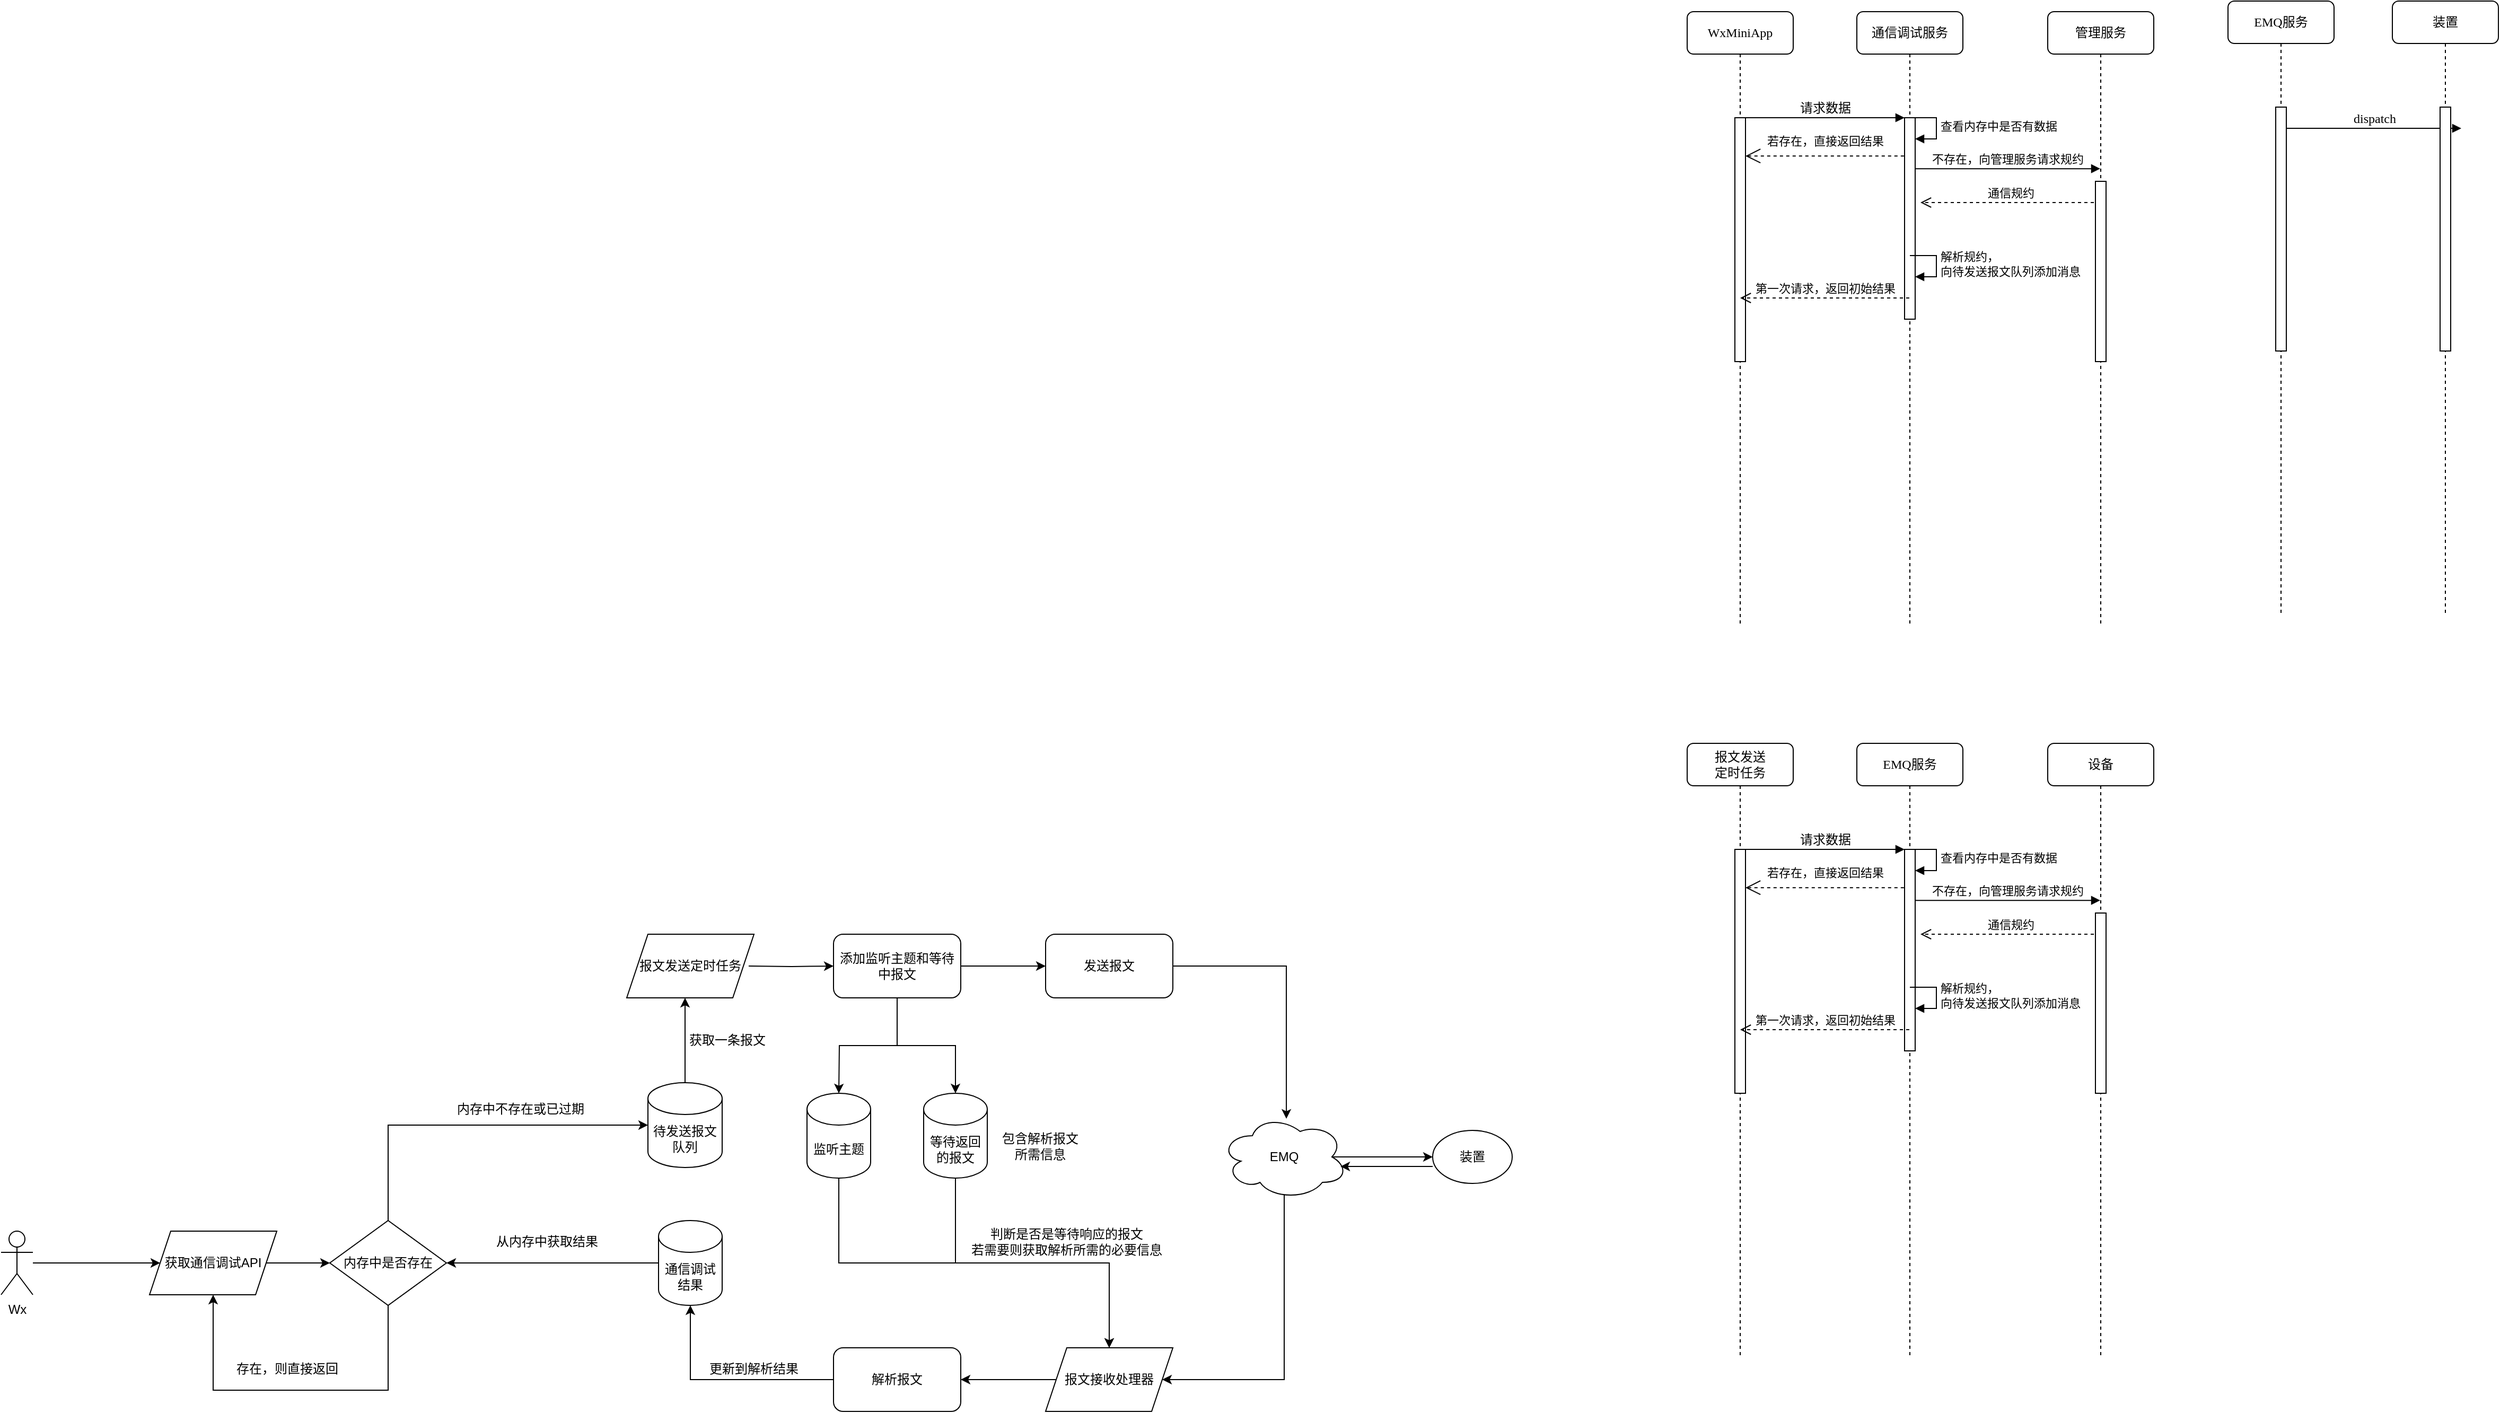 <mxfile version="14.2.4" type="github">
  <diagram name="Page-1" id="13e1069c-82ec-6db2-03f1-153e76fe0fe0">
    <mxGraphModel dx="3823" dy="905" grid="1" gridSize="10" guides="1" tooltips="1" connect="1" arrows="1" fold="1" page="1" pageScale="1" pageWidth="1100" pageHeight="850" background="#ffffff" math="0" shadow="0">
      <root>
        <mxCell id="0" />
        <mxCell id="1" parent="0" />
        <mxCell id="P9kjovQ-LpbU41VSsLbJ-1" value="" style="html=1;points=[];perimeter=orthogonalPerimeter;rounded=0;shadow=0;comic=0;labelBackgroundColor=none;strokeWidth=1;fontFamily=Verdana;fontSize=12;align=center;" vertex="1" parent="1">
          <mxGeometry x="645" y="180" width="10" height="230" as="geometry" />
        </mxCell>
        <mxCell id="P9kjovQ-LpbU41VSsLbJ-2" value="dispatch" style="html=1;verticalAlign=bottom;endArrow=block;entryX=0;entryY=0;labelBackgroundColor=none;fontFamily=Verdana;fontSize=12;edgeStyle=elbowEdgeStyle;elbow=vertical;" edge="1" parent="1" source="P9kjovQ-LpbU41VSsLbJ-1">
          <mxGeometry relative="1" as="geometry">
            <mxPoint x="745" y="200" as="sourcePoint" />
            <mxPoint x="820" y="200.0" as="targetPoint" />
          </mxGeometry>
        </mxCell>
        <mxCell id="P9kjovQ-LpbU41VSsLbJ-4" value="EMQ服务" style="shape=umlLifeline;perimeter=lifelinePerimeter;whiteSpace=wrap;html=1;container=1;collapsible=0;recursiveResize=0;outlineConnect=0;rounded=1;shadow=0;comic=0;labelBackgroundColor=none;strokeWidth=1;fontFamily=Verdana;fontSize=12;align=center;" vertex="1" parent="1">
          <mxGeometry x="600" y="80" width="100" height="580" as="geometry" />
        </mxCell>
        <mxCell id="P9kjovQ-LpbU41VSsLbJ-5" value="" style="html=1;points=[];perimeter=orthogonalPerimeter;rounded=0;shadow=0;comic=0;labelBackgroundColor=none;strokeWidth=1;fontFamily=Verdana;fontSize=12;align=center;" vertex="1" parent="P9kjovQ-LpbU41VSsLbJ-4">
          <mxGeometry x="45" y="100" width="10" height="230" as="geometry" />
        </mxCell>
        <mxCell id="P9kjovQ-LpbU41VSsLbJ-6" value="装置" style="shape=umlLifeline;perimeter=lifelinePerimeter;whiteSpace=wrap;html=1;container=1;collapsible=0;recursiveResize=0;outlineConnect=0;rounded=1;shadow=0;comic=0;labelBackgroundColor=none;strokeWidth=1;fontFamily=Verdana;fontSize=12;align=center;" vertex="1" parent="1">
          <mxGeometry x="755" y="80" width="100" height="580" as="geometry" />
        </mxCell>
        <mxCell id="P9kjovQ-LpbU41VSsLbJ-7" value="" style="html=1;points=[];perimeter=orthogonalPerimeter;rounded=0;shadow=0;comic=0;labelBackgroundColor=none;strokeWidth=1;fontFamily=Verdana;fontSize=12;align=center;" vertex="1" parent="P9kjovQ-LpbU41VSsLbJ-6">
          <mxGeometry x="45" y="100" width="10" height="230" as="geometry" />
        </mxCell>
        <mxCell id="P9kjovQ-LpbU41VSsLbJ-23" value="通信调试服务" style="shape=umlLifeline;perimeter=lifelinePerimeter;whiteSpace=wrap;html=1;container=1;collapsible=0;recursiveResize=0;outlineConnect=0;rounded=1;shadow=0;comic=0;labelBackgroundColor=none;strokeWidth=1;fontFamily=Verdana;fontSize=12;align=center;" vertex="1" parent="1">
          <mxGeometry x="250" y="90" width="100" height="580" as="geometry" />
        </mxCell>
        <mxCell id="P9kjovQ-LpbU41VSsLbJ-24" value="" style="html=1;points=[];perimeter=orthogonalPerimeter;rounded=0;shadow=0;comic=0;labelBackgroundColor=none;strokeWidth=1;fontFamily=Verdana;fontSize=12;align=center;" vertex="1" parent="P9kjovQ-LpbU41VSsLbJ-23">
          <mxGeometry x="45" y="100" width="10" height="190" as="geometry" />
        </mxCell>
        <mxCell id="P9kjovQ-LpbU41VSsLbJ-25" value="WxMiniApp" style="shape=umlLifeline;perimeter=lifelinePerimeter;whiteSpace=wrap;html=1;container=1;collapsible=0;recursiveResize=0;outlineConnect=0;rounded=1;shadow=0;comic=0;labelBackgroundColor=none;strokeWidth=1;fontFamily=Verdana;fontSize=12;align=center;" vertex="1" parent="P9kjovQ-LpbU41VSsLbJ-23">
          <mxGeometry x="-160" width="100" height="580" as="geometry" />
        </mxCell>
        <mxCell id="P9kjovQ-LpbU41VSsLbJ-26" value="" style="html=1;points=[];perimeter=orthogonalPerimeter;rounded=0;shadow=0;comic=0;labelBackgroundColor=none;strokeWidth=1;fontFamily=Verdana;fontSize=12;align=center;" vertex="1" parent="P9kjovQ-LpbU41VSsLbJ-25">
          <mxGeometry x="45" y="100" width="10" height="230" as="geometry" />
        </mxCell>
        <mxCell id="P9kjovQ-LpbU41VSsLbJ-36" value="第一次请求，返回初始结果" style="html=1;verticalAlign=bottom;endArrow=open;dashed=1;endSize=8;" edge="1" parent="P9kjovQ-LpbU41VSsLbJ-25" source="P9kjovQ-LpbU41VSsLbJ-23">
          <mxGeometry relative="1" as="geometry">
            <mxPoint x="130" y="270" as="sourcePoint" />
            <mxPoint x="50" y="270" as="targetPoint" />
          </mxGeometry>
        </mxCell>
        <mxCell id="P9kjovQ-LpbU41VSsLbJ-27" value="若存在，直接返回结果" style="endArrow=open;endSize=12;dashed=1;html=1;exitX=-0.06;exitY=0.19;exitDx=0;exitDy=0;exitPerimeter=0;" edge="1" parent="P9kjovQ-LpbU41VSsLbJ-23" source="P9kjovQ-LpbU41VSsLbJ-24" target="P9kjovQ-LpbU41VSsLbJ-26">
          <mxGeometry x="-0.005" y="-14" width="160" relative="1" as="geometry">
            <mxPoint x="-90" y="150" as="sourcePoint" />
            <mxPoint x="70" y="150" as="targetPoint" />
            <mxPoint as="offset" />
          </mxGeometry>
        </mxCell>
        <mxCell id="P9kjovQ-LpbU41VSsLbJ-28" value="&lt;div&gt;请求数据&lt;/div&gt;" style="html=1;verticalAlign=bottom;endArrow=block;entryX=0;entryY=0;labelBackgroundColor=none;fontFamily=Verdana;fontSize=12;edgeStyle=elbowEdgeStyle;elbow=vertical;" edge="1" parent="P9kjovQ-LpbU41VSsLbJ-23" source="P9kjovQ-LpbU41VSsLbJ-26" target="P9kjovQ-LpbU41VSsLbJ-24">
          <mxGeometry relative="1" as="geometry">
            <mxPoint x="-20" y="110" as="sourcePoint" />
          </mxGeometry>
        </mxCell>
        <mxCell id="P9kjovQ-LpbU41VSsLbJ-29" value="查看内存中是否有数据" style="edgeStyle=orthogonalEdgeStyle;html=1;align=left;spacingLeft=2;endArrow=block;rounded=0;entryX=1;entryY=0;" edge="1" parent="P9kjovQ-LpbU41VSsLbJ-23">
          <mxGeometry relative="1" as="geometry">
            <mxPoint x="50" y="100" as="sourcePoint" />
            <Array as="points">
              <mxPoint x="75" y="100" />
            </Array>
            <mxPoint x="55.0" y="120" as="targetPoint" />
          </mxGeometry>
        </mxCell>
        <mxCell id="P9kjovQ-LpbU41VSsLbJ-33" value="通信规约" style="html=1;verticalAlign=bottom;endArrow=open;dashed=1;endSize=8;" edge="1" parent="P9kjovQ-LpbU41VSsLbJ-23" source="P9kjovQ-LpbU41VSsLbJ-30">
          <mxGeometry relative="1" as="geometry">
            <mxPoint x="140" y="180" as="sourcePoint" />
            <mxPoint x="60" y="180" as="targetPoint" />
          </mxGeometry>
        </mxCell>
        <mxCell id="P9kjovQ-LpbU41VSsLbJ-35" value="&lt;div&gt;解析规约，&lt;/div&gt;&lt;div&gt;向待发送报文队列添加消息&lt;/div&gt;" style="edgeStyle=orthogonalEdgeStyle;html=1;align=left;spacingLeft=2;endArrow=block;rounded=0;entryX=1;entryY=0;" edge="1" parent="P9kjovQ-LpbU41VSsLbJ-23">
          <mxGeometry relative="1" as="geometry">
            <mxPoint x="50" y="230" as="sourcePoint" />
            <Array as="points">
              <mxPoint x="75" y="230" />
            </Array>
            <mxPoint x="55" y="250" as="targetPoint" />
          </mxGeometry>
        </mxCell>
        <mxCell id="P9kjovQ-LpbU41VSsLbJ-30" value="管理服务" style="shape=umlLifeline;perimeter=lifelinePerimeter;whiteSpace=wrap;html=1;container=1;collapsible=0;recursiveResize=0;outlineConnect=0;rounded=1;shadow=0;comic=0;labelBackgroundColor=none;strokeWidth=1;fontFamily=Verdana;fontSize=12;align=center;" vertex="1" parent="1">
          <mxGeometry x="430" y="90" width="100" height="580" as="geometry" />
        </mxCell>
        <mxCell id="P9kjovQ-LpbU41VSsLbJ-31" value="" style="html=1;points=[];perimeter=orthogonalPerimeter;rounded=0;shadow=0;comic=0;labelBackgroundColor=none;strokeWidth=1;fontFamily=Verdana;fontSize=12;align=center;" vertex="1" parent="P9kjovQ-LpbU41VSsLbJ-30">
          <mxGeometry x="45" y="160" width="10" height="170" as="geometry" />
        </mxCell>
        <mxCell id="P9kjovQ-LpbU41VSsLbJ-32" value="不存在，向管理服务请求规约" style="html=1;verticalAlign=bottom;endArrow=block;exitX=0.957;exitY=0.253;exitDx=0;exitDy=0;exitPerimeter=0;" edge="1" parent="1" source="P9kjovQ-LpbU41VSsLbJ-24" target="P9kjovQ-LpbU41VSsLbJ-30">
          <mxGeometry width="80" relative="1" as="geometry">
            <mxPoint x="300" y="240" as="sourcePoint" />
            <mxPoint x="380" y="240" as="targetPoint" />
          </mxGeometry>
        </mxCell>
        <mxCell id="P9kjovQ-LpbU41VSsLbJ-37" value="EMQ服务" style="shape=umlLifeline;perimeter=lifelinePerimeter;whiteSpace=wrap;html=1;container=1;collapsible=0;recursiveResize=0;outlineConnect=0;rounded=1;shadow=0;comic=0;labelBackgroundColor=none;strokeWidth=1;fontFamily=Verdana;fontSize=12;align=center;" vertex="1" parent="1">
          <mxGeometry x="250" y="780" width="100" height="580" as="geometry" />
        </mxCell>
        <mxCell id="P9kjovQ-LpbU41VSsLbJ-38" value="" style="html=1;points=[];perimeter=orthogonalPerimeter;rounded=0;shadow=0;comic=0;labelBackgroundColor=none;strokeWidth=1;fontFamily=Verdana;fontSize=12;align=center;" vertex="1" parent="P9kjovQ-LpbU41VSsLbJ-37">
          <mxGeometry x="45" y="100" width="10" height="190" as="geometry" />
        </mxCell>
        <mxCell id="P9kjovQ-LpbU41VSsLbJ-39" value="&lt;div&gt;报文发送&lt;/div&gt;&lt;div&gt;定时任务&lt;/div&gt;" style="shape=umlLifeline;perimeter=lifelinePerimeter;whiteSpace=wrap;html=1;container=1;collapsible=0;recursiveResize=0;outlineConnect=0;rounded=1;shadow=0;comic=0;labelBackgroundColor=none;strokeWidth=1;fontFamily=Verdana;fontSize=12;align=center;" vertex="1" parent="P9kjovQ-LpbU41VSsLbJ-37">
          <mxGeometry x="-160" width="100" height="580" as="geometry" />
        </mxCell>
        <mxCell id="P9kjovQ-LpbU41VSsLbJ-40" value="" style="html=1;points=[];perimeter=orthogonalPerimeter;rounded=0;shadow=0;comic=0;labelBackgroundColor=none;strokeWidth=1;fontFamily=Verdana;fontSize=12;align=center;" vertex="1" parent="P9kjovQ-LpbU41VSsLbJ-39">
          <mxGeometry x="45" y="100" width="10" height="230" as="geometry" />
        </mxCell>
        <mxCell id="P9kjovQ-LpbU41VSsLbJ-41" value="第一次请求，返回初始结果" style="html=1;verticalAlign=bottom;endArrow=open;dashed=1;endSize=8;" edge="1" parent="P9kjovQ-LpbU41VSsLbJ-39" source="P9kjovQ-LpbU41VSsLbJ-37">
          <mxGeometry relative="1" as="geometry">
            <mxPoint x="130" y="270" as="sourcePoint" />
            <mxPoint x="50" y="270" as="targetPoint" />
          </mxGeometry>
        </mxCell>
        <mxCell id="P9kjovQ-LpbU41VSsLbJ-42" value="若存在，直接返回结果" style="endArrow=open;endSize=12;dashed=1;html=1;exitX=-0.06;exitY=0.19;exitDx=0;exitDy=0;exitPerimeter=0;" edge="1" parent="P9kjovQ-LpbU41VSsLbJ-37" source="P9kjovQ-LpbU41VSsLbJ-38" target="P9kjovQ-LpbU41VSsLbJ-40">
          <mxGeometry x="-0.005" y="-14" width="160" relative="1" as="geometry">
            <mxPoint x="-90" y="150" as="sourcePoint" />
            <mxPoint x="70" y="150" as="targetPoint" />
            <mxPoint as="offset" />
          </mxGeometry>
        </mxCell>
        <mxCell id="P9kjovQ-LpbU41VSsLbJ-43" value="&lt;div&gt;请求数据&lt;/div&gt;" style="html=1;verticalAlign=bottom;endArrow=block;entryX=0;entryY=0;labelBackgroundColor=none;fontFamily=Verdana;fontSize=12;edgeStyle=elbowEdgeStyle;elbow=vertical;" edge="1" parent="P9kjovQ-LpbU41VSsLbJ-37" source="P9kjovQ-LpbU41VSsLbJ-40" target="P9kjovQ-LpbU41VSsLbJ-38">
          <mxGeometry relative="1" as="geometry">
            <mxPoint x="-20" y="110" as="sourcePoint" />
          </mxGeometry>
        </mxCell>
        <mxCell id="P9kjovQ-LpbU41VSsLbJ-44" value="查看内存中是否有数据" style="edgeStyle=orthogonalEdgeStyle;html=1;align=left;spacingLeft=2;endArrow=block;rounded=0;entryX=1;entryY=0;" edge="1" parent="P9kjovQ-LpbU41VSsLbJ-37">
          <mxGeometry relative="1" as="geometry">
            <mxPoint x="50" y="100" as="sourcePoint" />
            <Array as="points">
              <mxPoint x="75" y="100" />
            </Array>
            <mxPoint x="55.0" y="120" as="targetPoint" />
          </mxGeometry>
        </mxCell>
        <mxCell id="P9kjovQ-LpbU41VSsLbJ-45" value="通信规约" style="html=1;verticalAlign=bottom;endArrow=open;dashed=1;endSize=8;" edge="1" parent="P9kjovQ-LpbU41VSsLbJ-37" source="P9kjovQ-LpbU41VSsLbJ-47">
          <mxGeometry relative="1" as="geometry">
            <mxPoint x="140" y="180" as="sourcePoint" />
            <mxPoint x="60" y="180" as="targetPoint" />
          </mxGeometry>
        </mxCell>
        <mxCell id="P9kjovQ-LpbU41VSsLbJ-46" value="&lt;div&gt;解析规约，&lt;/div&gt;&lt;div&gt;向待发送报文队列添加消息&lt;/div&gt;" style="edgeStyle=orthogonalEdgeStyle;html=1;align=left;spacingLeft=2;endArrow=block;rounded=0;entryX=1;entryY=0;" edge="1" parent="P9kjovQ-LpbU41VSsLbJ-37">
          <mxGeometry relative="1" as="geometry">
            <mxPoint x="50" y="230" as="sourcePoint" />
            <Array as="points">
              <mxPoint x="75" y="230" />
            </Array>
            <mxPoint x="55" y="250" as="targetPoint" />
          </mxGeometry>
        </mxCell>
        <mxCell id="P9kjovQ-LpbU41VSsLbJ-47" value="设备" style="shape=umlLifeline;perimeter=lifelinePerimeter;whiteSpace=wrap;html=1;container=1;collapsible=0;recursiveResize=0;outlineConnect=0;rounded=1;shadow=0;comic=0;labelBackgroundColor=none;strokeWidth=1;fontFamily=Verdana;fontSize=12;align=center;" vertex="1" parent="1">
          <mxGeometry x="430" y="780" width="100" height="580" as="geometry" />
        </mxCell>
        <mxCell id="P9kjovQ-LpbU41VSsLbJ-48" value="" style="html=1;points=[];perimeter=orthogonalPerimeter;rounded=0;shadow=0;comic=0;labelBackgroundColor=none;strokeWidth=1;fontFamily=Verdana;fontSize=12;align=center;" vertex="1" parent="P9kjovQ-LpbU41VSsLbJ-47">
          <mxGeometry x="45" y="160" width="10" height="170" as="geometry" />
        </mxCell>
        <mxCell id="P9kjovQ-LpbU41VSsLbJ-49" value="不存在，向管理服务请求规约" style="html=1;verticalAlign=bottom;endArrow=block;exitX=0.957;exitY=0.253;exitDx=0;exitDy=0;exitPerimeter=0;" edge="1" parent="1" source="P9kjovQ-LpbU41VSsLbJ-38" target="P9kjovQ-LpbU41VSsLbJ-47">
          <mxGeometry width="80" relative="1" as="geometry">
            <mxPoint x="300" y="930" as="sourcePoint" />
            <mxPoint x="380" y="930" as="targetPoint" />
          </mxGeometry>
        </mxCell>
        <mxCell id="P9kjovQ-LpbU41VSsLbJ-59" value="" style="edgeStyle=orthogonalEdgeStyle;rounded=0;orthogonalLoop=1;jettySize=auto;html=1;" edge="1" parent="1" target="P9kjovQ-LpbU41VSsLbJ-58">
          <mxGeometry relative="1" as="geometry">
            <mxPoint x="-795.0" y="990.0" as="sourcePoint" />
          </mxGeometry>
        </mxCell>
        <mxCell id="P9kjovQ-LpbU41VSsLbJ-57" style="edgeStyle=orthogonalEdgeStyle;rounded=0;orthogonalLoop=1;jettySize=auto;html=1;exitX=0.5;exitY=0;exitDx=0;exitDy=0;exitPerimeter=0;entryX=0.5;entryY=1;entryDx=0;entryDy=0;" edge="1" parent="1" source="P9kjovQ-LpbU41VSsLbJ-51">
          <mxGeometry relative="1" as="geometry">
            <mxPoint x="-855.0" y="1020.0" as="targetPoint" />
          </mxGeometry>
        </mxCell>
        <mxCell id="P9kjovQ-LpbU41VSsLbJ-51" value="待发送报文队列" style="shape=cylinder3;whiteSpace=wrap;html=1;boundedLbl=1;backgroundOutline=1;size=15;" vertex="1" parent="1">
          <mxGeometry x="-890" y="1100" width="70" height="80" as="geometry" />
        </mxCell>
        <mxCell id="P9kjovQ-LpbU41VSsLbJ-54" value="&lt;div&gt;获取一条报文&lt;/div&gt;" style="text;html=1;strokeColor=none;fillColor=none;align=center;verticalAlign=middle;whiteSpace=wrap;rounded=0;" vertex="1" parent="1">
          <mxGeometry x="-870" y="1050" width="110" height="20" as="geometry" />
        </mxCell>
        <mxCell id="P9kjovQ-LpbU41VSsLbJ-60" style="edgeStyle=orthogonalEdgeStyle;rounded=0;orthogonalLoop=1;jettySize=auto;html=1;" edge="1" parent="1" source="P9kjovQ-LpbU41VSsLbJ-58">
          <mxGeometry relative="1" as="geometry">
            <mxPoint x="-710" y="1110.0" as="targetPoint" />
          </mxGeometry>
        </mxCell>
        <mxCell id="P9kjovQ-LpbU41VSsLbJ-63" style="edgeStyle=orthogonalEdgeStyle;rounded=0;orthogonalLoop=1;jettySize=auto;html=1;entryX=0.5;entryY=0;entryDx=0;entryDy=0;entryPerimeter=0;" edge="1" parent="1" source="P9kjovQ-LpbU41VSsLbJ-58" target="P9kjovQ-LpbU41VSsLbJ-62">
          <mxGeometry relative="1" as="geometry" />
        </mxCell>
        <mxCell id="P9kjovQ-LpbU41VSsLbJ-65" value="" style="edgeStyle=orthogonalEdgeStyle;rounded=0;orthogonalLoop=1;jettySize=auto;html=1;" edge="1" parent="1" source="P9kjovQ-LpbU41VSsLbJ-58" target="P9kjovQ-LpbU41VSsLbJ-64">
          <mxGeometry relative="1" as="geometry" />
        </mxCell>
        <mxCell id="P9kjovQ-LpbU41VSsLbJ-58" value="添加监听主题和等待中报文" style="whiteSpace=wrap;html=1;rounded=1;" vertex="1" parent="1">
          <mxGeometry x="-715" y="960" width="120" height="60" as="geometry" />
        </mxCell>
        <mxCell id="P9kjovQ-LpbU41VSsLbJ-75" style="edgeStyle=orthogonalEdgeStyle;rounded=0;orthogonalLoop=1;jettySize=auto;html=1;exitX=0.5;exitY=1;exitDx=0;exitDy=0;exitPerimeter=0;entryX=0.5;entryY=0;entryDx=0;entryDy=0;" edge="1" parent="1" source="P9kjovQ-LpbU41VSsLbJ-61" target="P9kjovQ-LpbU41VSsLbJ-73">
          <mxGeometry relative="1" as="geometry" />
        </mxCell>
        <mxCell id="P9kjovQ-LpbU41VSsLbJ-61" value="监听主题" style="shape=cylinder3;whiteSpace=wrap;html=1;boundedLbl=1;backgroundOutline=1;size=15;" vertex="1" parent="1">
          <mxGeometry x="-740" y="1110" width="60" height="80" as="geometry" />
        </mxCell>
        <mxCell id="P9kjovQ-LpbU41VSsLbJ-76" style="edgeStyle=orthogonalEdgeStyle;rounded=0;orthogonalLoop=1;jettySize=auto;html=1;exitX=0.5;exitY=1;exitDx=0;exitDy=0;exitPerimeter=0;entryX=0.5;entryY=0;entryDx=0;entryDy=0;" edge="1" parent="1" source="P9kjovQ-LpbU41VSsLbJ-62" target="P9kjovQ-LpbU41VSsLbJ-73">
          <mxGeometry relative="1" as="geometry" />
        </mxCell>
        <mxCell id="P9kjovQ-LpbU41VSsLbJ-62" value="等待返回的报文" style="shape=cylinder3;whiteSpace=wrap;html=1;boundedLbl=1;backgroundOutline=1;size=15;" vertex="1" parent="1">
          <mxGeometry x="-630" y="1110" width="60" height="80" as="geometry" />
        </mxCell>
        <mxCell id="P9kjovQ-LpbU41VSsLbJ-67" style="edgeStyle=orthogonalEdgeStyle;rounded=0;orthogonalLoop=1;jettySize=auto;html=1;exitX=1;exitY=0.5;exitDx=0;exitDy=0;entryX=0.517;entryY=0.05;entryDx=0;entryDy=0;entryPerimeter=0;" edge="1" parent="1" source="P9kjovQ-LpbU41VSsLbJ-64" target="P9kjovQ-LpbU41VSsLbJ-66">
          <mxGeometry relative="1" as="geometry" />
        </mxCell>
        <mxCell id="P9kjovQ-LpbU41VSsLbJ-64" value="发送报文" style="whiteSpace=wrap;html=1;rounded=1;" vertex="1" parent="1">
          <mxGeometry x="-515" y="960" width="120" height="60" as="geometry" />
        </mxCell>
        <mxCell id="P9kjovQ-LpbU41VSsLbJ-74" style="edgeStyle=orthogonalEdgeStyle;rounded=0;orthogonalLoop=1;jettySize=auto;html=1;exitX=0.55;exitY=0.95;exitDx=0;exitDy=0;exitPerimeter=0;entryX=1;entryY=0.5;entryDx=0;entryDy=0;" edge="1" parent="1" source="P9kjovQ-LpbU41VSsLbJ-66" target="P9kjovQ-LpbU41VSsLbJ-73">
          <mxGeometry relative="1" as="geometry">
            <Array as="points">
              <mxPoint x="-290" y="1146" />
              <mxPoint x="-290" y="1380" />
            </Array>
          </mxGeometry>
        </mxCell>
        <mxCell id="P9kjovQ-LpbU41VSsLbJ-66" value="EMQ" style="ellipse;shape=cloud;whiteSpace=wrap;html=1;" vertex="1" parent="1">
          <mxGeometry x="-350" y="1130" width="120" height="80" as="geometry" />
        </mxCell>
        <mxCell id="P9kjovQ-LpbU41VSsLbJ-68" value="装置" style="ellipse;whiteSpace=wrap;html=1;" vertex="1" parent="1">
          <mxGeometry x="-150" y="1145" width="75" height="50" as="geometry" />
        </mxCell>
        <mxCell id="P9kjovQ-LpbU41VSsLbJ-69" value="" style="endArrow=classic;html=1;exitX=0.875;exitY=0.5;exitDx=0;exitDy=0;exitPerimeter=0;entryX=0;entryY=0.5;entryDx=0;entryDy=0;" edge="1" parent="1" source="P9kjovQ-LpbU41VSsLbJ-66">
          <mxGeometry width="50" height="50" relative="1" as="geometry">
            <mxPoint x="-320" y="1320" as="sourcePoint" />
            <mxPoint x="-150" y="1170" as="targetPoint" />
          </mxGeometry>
        </mxCell>
        <mxCell id="P9kjovQ-LpbU41VSsLbJ-70" value="" style="endArrow=classic;html=1;entryX=0.942;entryY=0.613;entryDx=0;entryDy=0;entryPerimeter=0;" edge="1" parent="1" target="P9kjovQ-LpbU41VSsLbJ-66">
          <mxGeometry width="50" height="50" relative="1" as="geometry">
            <mxPoint x="-150" y="1179" as="sourcePoint" />
            <mxPoint x="-190" y="1186" as="targetPoint" />
          </mxGeometry>
        </mxCell>
        <mxCell id="P9kjovQ-LpbU41VSsLbJ-71" value="报文发送定时任务" style="shape=parallelogram;perimeter=parallelogramPerimeter;whiteSpace=wrap;html=1;fixedSize=1;" vertex="1" parent="1">
          <mxGeometry x="-910" y="960" width="120" height="60" as="geometry" />
        </mxCell>
        <mxCell id="P9kjovQ-LpbU41VSsLbJ-81" style="edgeStyle=orthogonalEdgeStyle;rounded=0;orthogonalLoop=1;jettySize=auto;html=1;entryX=1;entryY=0.5;entryDx=0;entryDy=0;" edge="1" parent="1" source="P9kjovQ-LpbU41VSsLbJ-73" target="P9kjovQ-LpbU41VSsLbJ-80">
          <mxGeometry relative="1" as="geometry" />
        </mxCell>
        <mxCell id="P9kjovQ-LpbU41VSsLbJ-73" value="报文接收处理器" style="shape=parallelogram;perimeter=parallelogramPerimeter;whiteSpace=wrap;html=1;fixedSize=1;" vertex="1" parent="1">
          <mxGeometry x="-515" y="1350" width="120" height="60" as="geometry" />
        </mxCell>
        <mxCell id="P9kjovQ-LpbU41VSsLbJ-77" value="&lt;div&gt;判断是否是等待响应的报文&lt;/div&gt;&lt;div&gt;若需要则获取解析所需的必要信息&lt;/div&gt;" style="text;html=1;strokeColor=none;fillColor=none;align=center;verticalAlign=middle;whiteSpace=wrap;rounded=0;" vertex="1" parent="1">
          <mxGeometry x="-590" y="1240" width="190" height="20" as="geometry" />
        </mxCell>
        <mxCell id="P9kjovQ-LpbU41VSsLbJ-84" style="edgeStyle=orthogonalEdgeStyle;rounded=0;orthogonalLoop=1;jettySize=auto;html=1;entryX=0.5;entryY=1;entryDx=0;entryDy=0;entryPerimeter=0;" edge="1" parent="1" source="P9kjovQ-LpbU41VSsLbJ-80" target="P9kjovQ-LpbU41VSsLbJ-83">
          <mxGeometry relative="1" as="geometry" />
        </mxCell>
        <mxCell id="P9kjovQ-LpbU41VSsLbJ-80" value="解析报文" style="rounded=1;whiteSpace=wrap;html=1;" vertex="1" parent="1">
          <mxGeometry x="-715" y="1350" width="120" height="60" as="geometry" />
        </mxCell>
        <mxCell id="P9kjovQ-LpbU41VSsLbJ-82" value="包含解析报文所需信息" style="text;html=1;strokeColor=none;fillColor=none;align=center;verticalAlign=middle;whiteSpace=wrap;rounded=0;" vertex="1" parent="1">
          <mxGeometry x="-560" y="1150" width="80" height="20" as="geometry" />
        </mxCell>
        <mxCell id="P9kjovQ-LpbU41VSsLbJ-90" style="edgeStyle=orthogonalEdgeStyle;rounded=0;orthogonalLoop=1;jettySize=auto;html=1;entryX=1;entryY=0.5;entryDx=0;entryDy=0;" edge="1" parent="1" source="P9kjovQ-LpbU41VSsLbJ-83" target="P9kjovQ-LpbU41VSsLbJ-88">
          <mxGeometry relative="1" as="geometry" />
        </mxCell>
        <mxCell id="P9kjovQ-LpbU41VSsLbJ-83" value="通信调试结果" style="shape=cylinder3;whiteSpace=wrap;html=1;boundedLbl=1;backgroundOutline=1;size=15;" vertex="1" parent="1">
          <mxGeometry x="-880" y="1230" width="60" height="80" as="geometry" />
        </mxCell>
        <mxCell id="P9kjovQ-LpbU41VSsLbJ-85" value="更新到解析结果" style="text;html=1;strokeColor=none;fillColor=none;align=center;verticalAlign=middle;whiteSpace=wrap;rounded=0;" vertex="1" parent="1">
          <mxGeometry x="-840" y="1360" width="100" height="20" as="geometry" />
        </mxCell>
        <mxCell id="P9kjovQ-LpbU41VSsLbJ-87" style="edgeStyle=orthogonalEdgeStyle;rounded=0;orthogonalLoop=1;jettySize=auto;html=1;entryX=0;entryY=0.5;entryDx=0;entryDy=0;" edge="1" parent="1" source="P9kjovQ-LpbU41VSsLbJ-86" target="P9kjovQ-LpbU41VSsLbJ-88">
          <mxGeometry relative="1" as="geometry">
            <mxPoint x="-1210" y="1270.0" as="targetPoint" />
          </mxGeometry>
        </mxCell>
        <mxCell id="P9kjovQ-LpbU41VSsLbJ-86" value="获取通信调试API" style="shape=parallelogram;perimeter=parallelogramPerimeter;whiteSpace=wrap;html=1;fixedSize=1;" vertex="1" parent="1">
          <mxGeometry x="-1360" y="1240" width="120" height="60" as="geometry" />
        </mxCell>
        <mxCell id="P9kjovQ-LpbU41VSsLbJ-91" style="edgeStyle=orthogonalEdgeStyle;rounded=0;orthogonalLoop=1;jettySize=auto;html=1;exitX=0.5;exitY=0;exitDx=0;exitDy=0;entryX=0;entryY=0.5;entryDx=0;entryDy=0;entryPerimeter=0;" edge="1" parent="1" source="P9kjovQ-LpbU41VSsLbJ-88" target="P9kjovQ-LpbU41VSsLbJ-51">
          <mxGeometry relative="1" as="geometry" />
        </mxCell>
        <mxCell id="P9kjovQ-LpbU41VSsLbJ-94" style="edgeStyle=orthogonalEdgeStyle;rounded=0;orthogonalLoop=1;jettySize=auto;html=1;entryX=0.5;entryY=1;entryDx=0;entryDy=0;exitX=0.5;exitY=1;exitDx=0;exitDy=0;" edge="1" parent="1" source="P9kjovQ-LpbU41VSsLbJ-88" target="P9kjovQ-LpbU41VSsLbJ-86">
          <mxGeometry relative="1" as="geometry">
            <mxPoint x="-1240" y="1380" as="targetPoint" />
            <Array as="points">
              <mxPoint x="-1135" y="1390" />
              <mxPoint x="-1300" y="1390" />
            </Array>
          </mxGeometry>
        </mxCell>
        <mxCell id="P9kjovQ-LpbU41VSsLbJ-88" value="内存中是否存在" style="rhombus;whiteSpace=wrap;html=1;" vertex="1" parent="1">
          <mxGeometry x="-1190" y="1230" width="110" height="80" as="geometry" />
        </mxCell>
        <mxCell id="P9kjovQ-LpbU41VSsLbJ-92" value="内存中不存在或已过期" style="text;html=1;strokeColor=none;fillColor=none;align=center;verticalAlign=middle;whiteSpace=wrap;rounded=0;" vertex="1" parent="1">
          <mxGeometry x="-1090" y="1115" width="160" height="20" as="geometry" />
        </mxCell>
        <mxCell id="P9kjovQ-LpbU41VSsLbJ-93" value="从内存中获取结果" style="text;html=1;strokeColor=none;fillColor=none;align=center;verticalAlign=middle;whiteSpace=wrap;rounded=0;" vertex="1" parent="1">
          <mxGeometry x="-1050" y="1240" width="130" height="20" as="geometry" />
        </mxCell>
        <mxCell id="P9kjovQ-LpbU41VSsLbJ-95" value="存在，则直接返回" style="text;html=1;strokeColor=none;fillColor=none;align=center;verticalAlign=middle;whiteSpace=wrap;rounded=0;" vertex="1" parent="1">
          <mxGeometry x="-1290" y="1360" width="120" height="20" as="geometry" />
        </mxCell>
        <mxCell id="P9kjovQ-LpbU41VSsLbJ-97" style="edgeStyle=orthogonalEdgeStyle;rounded=0;orthogonalLoop=1;jettySize=auto;html=1;" edge="1" parent="1" source="P9kjovQ-LpbU41VSsLbJ-96" target="P9kjovQ-LpbU41VSsLbJ-86">
          <mxGeometry relative="1" as="geometry" />
        </mxCell>
        <mxCell id="P9kjovQ-LpbU41VSsLbJ-96" value="Wx" style="shape=umlActor;verticalLabelPosition=bottom;verticalAlign=top;html=1;outlineConnect=0;" vertex="1" parent="1">
          <mxGeometry x="-1500" y="1240" width="30" height="60" as="geometry" />
        </mxCell>
      </root>
    </mxGraphModel>
  </diagram>
</mxfile>
